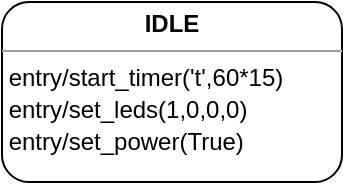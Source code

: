 <mxfile version="14.4.3" type="github">
  <diagram id="1cQtFCqwnz1MDYNAXDI0" name="Page-1">
    <mxGraphModel dx="782" dy="1606" grid="1" gridSize="10" guides="1" tooltips="1" connect="1" arrows="1" fold="1" page="1" pageScale="1" pageWidth="827" pageHeight="1169" math="0" shadow="0">
      <root>
        <mxCell id="0" />
        <mxCell id="1" parent="0" />
        <mxCell id="CJ2QqcRjVtwgOmbpRUfD-4" value="&lt;p style=&quot;text-align: center ; margin: 4px 0px 0px&quot;&gt;&lt;b&gt;IDLE&lt;/b&gt;&lt;/p&gt;&lt;hr size=&quot;1&quot;&gt;&lt;div style=&quot;height: 2px&quot;&gt;&lt;span style=&quot;font-size: 12px&quot;&gt;&amp;nbsp;entry/start_timer(&#39;t&#39;,60*15)&lt;/span&gt;&lt;br&gt;&lt;/div&gt;&lt;div style=&quot;height: 2px&quot;&gt;&lt;br&gt;&lt;/div&gt;&lt;div style=&quot;height: 2px&quot;&gt;&lt;br&gt;&lt;/div&gt;&lt;div style=&quot;height: 2px&quot;&gt;&lt;br&gt;&lt;/div&gt;&lt;div style=&quot;height: 2px&quot;&gt;&lt;br&gt;&lt;/div&gt;&lt;div style=&quot;height: 2px&quot;&gt;&lt;br&gt;&lt;/div&gt;&lt;div style=&quot;height: 2px&quot;&gt;&lt;br&gt;&lt;/div&gt;&lt;div style=&quot;height: 2px&quot;&gt;&amp;nbsp;&lt;/div&gt;&lt;div style=&quot;height: 2px&quot;&gt;&amp;nbsp;entry/set_leds(1,0,0,0)&lt;/div&gt;&lt;div style=&quot;height: 2px&quot;&gt;&lt;br&gt;&lt;/div&gt;&lt;div style=&quot;height: 2px&quot;&gt;&lt;br&gt;&lt;/div&gt;&lt;div style=&quot;height: 2px&quot;&gt;&lt;br&gt;&lt;/div&gt;&lt;div style=&quot;height: 2px&quot;&gt;&lt;br&gt;&lt;/div&gt;&lt;div style=&quot;height: 2px&quot;&gt;&lt;br&gt;&lt;/div&gt;&lt;div style=&quot;height: 2px&quot;&gt;&lt;br&gt;&lt;/div&gt;&lt;div style=&quot;height: 2px&quot;&gt;&lt;br&gt;&lt;/div&gt;&amp;nbsp;entry/set_power(True)&amp;nbsp;" style="verticalAlign=top;align=left;overflow=fill;fontSize=12;fontFamily=Helvetica;html=1;rounded=1;" vertex="1" parent="1">
          <mxGeometry x="244" y="-640" width="170" height="90" as="geometry" />
        </mxCell>
      </root>
    </mxGraphModel>
  </diagram>
</mxfile>
